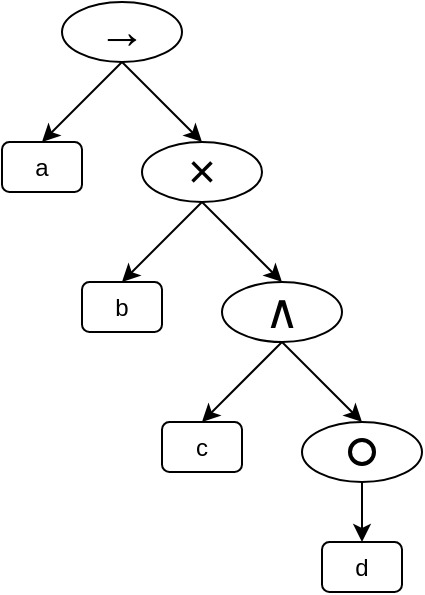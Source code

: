 <mxfile version="25.0.3">
  <diagram name="Page-1" id="cSjywBZwzF-xY7CQm3q_">
    <mxGraphModel dx="1050" dy="574" grid="1" gridSize="10" guides="1" tooltips="1" connect="1" arrows="1" fold="1" page="1" pageScale="1" pageWidth="700" pageHeight="320" math="0" shadow="0">
      <root>
        <mxCell id="0" />
        <mxCell id="1" parent="0" />
        <mxCell id="S6P9fDvg7jErVXKR_EZc-1" value="→" style="ellipse;whiteSpace=wrap;html=1;fontSize=24;" vertex="1" parent="1">
          <mxGeometry x="290" y="10" width="60" height="30" as="geometry" />
        </mxCell>
        <mxCell id="S6P9fDvg7jErVXKR_EZc-8" value="" style="endArrow=classic;html=1;rounded=0;fontFamily=Helvetica;fontSize=12;fontColor=default;entryX=0.5;entryY=0;entryDx=0;entryDy=0;" edge="1" parent="1" target="S6P9fDvg7jErVXKR_EZc-10">
          <mxGeometry width="50" height="50" relative="1" as="geometry">
            <mxPoint x="320" y="40" as="sourcePoint" />
            <mxPoint x="280" y="80" as="targetPoint" />
          </mxGeometry>
        </mxCell>
        <mxCell id="S6P9fDvg7jErVXKR_EZc-9" value="" style="endArrow=classic;html=1;rounded=0;fontFamily=Helvetica;fontSize=12;fontColor=default;exitX=0.5;exitY=1;exitDx=0;exitDy=0;" edge="1" parent="1" source="S6P9fDvg7jErVXKR_EZc-1">
          <mxGeometry width="50" height="50" relative="1" as="geometry">
            <mxPoint x="330" y="50" as="sourcePoint" />
            <mxPoint x="360" y="80" as="targetPoint" />
          </mxGeometry>
        </mxCell>
        <mxCell id="S6P9fDvg7jErVXKR_EZc-10" value="a" style="rounded=1;whiteSpace=wrap;html=1;strokeColor=default;align=center;verticalAlign=middle;fontFamily=Helvetica;fontSize=12;fontColor=default;fillColor=default;" vertex="1" parent="1">
          <mxGeometry x="260" y="80" width="40" height="25" as="geometry" />
        </mxCell>
        <mxCell id="S6P9fDvg7jErVXKR_EZc-11" value="×" style="ellipse;whiteSpace=wrap;html=1;fontSize=24;align=center;" vertex="1" parent="1">
          <mxGeometry x="330" y="80" width="60" height="30" as="geometry" />
        </mxCell>
        <mxCell id="S6P9fDvg7jErVXKR_EZc-14" value="" style="endArrow=classic;html=1;rounded=0;fontFamily=Helvetica;fontSize=12;fontColor=default;exitX=0.5;exitY=1;exitDx=0;exitDy=0;entryX=0.5;entryY=0;entryDx=0;entryDy=0;" edge="1" parent="1" source="S6P9fDvg7jErVXKR_EZc-11" target="S6P9fDvg7jErVXKR_EZc-17">
          <mxGeometry width="50" height="50" relative="1" as="geometry">
            <mxPoint x="330" y="50" as="sourcePoint" />
            <mxPoint x="360" y="160" as="targetPoint" />
          </mxGeometry>
        </mxCell>
        <mxCell id="S6P9fDvg7jErVXKR_EZc-15" value="c" style="rounded=1;whiteSpace=wrap;html=1;strokeColor=default;align=center;verticalAlign=middle;fontFamily=Helvetica;fontSize=12;fontColor=default;fillColor=default;" vertex="1" parent="1">
          <mxGeometry x="340" y="220" width="40" height="25" as="geometry" />
        </mxCell>
        <mxCell id="S6P9fDvg7jErVXKR_EZc-16" value="d" style="rounded=1;whiteSpace=wrap;html=1;strokeColor=default;align=center;verticalAlign=middle;fontFamily=Helvetica;fontSize=12;fontColor=default;fillColor=default;" vertex="1" parent="1">
          <mxGeometry x="420" y="280" width="40" height="25" as="geometry" />
        </mxCell>
        <mxCell id="S6P9fDvg7jErVXKR_EZc-17" value="b" style="rounded=1;whiteSpace=wrap;html=1;strokeColor=default;align=center;verticalAlign=middle;fontFamily=Helvetica;fontSize=12;fontColor=default;fillColor=default;" vertex="1" parent="1">
          <mxGeometry x="300" y="150" width="40" height="25" as="geometry" />
        </mxCell>
        <mxCell id="S6P9fDvg7jErVXKR_EZc-19" value="" style="endArrow=classic;html=1;rounded=0;fontFamily=Helvetica;fontSize=12;fontColor=default;exitX=0.5;exitY=1;exitDx=0;exitDy=0;entryX=0.5;entryY=0;entryDx=0;entryDy=0;" edge="1" parent="1" source="S6P9fDvg7jErVXKR_EZc-11" target="S6P9fDvg7jErVXKR_EZc-20">
          <mxGeometry width="50" height="50" relative="1" as="geometry">
            <mxPoint x="330" y="50" as="sourcePoint" />
            <mxPoint x="400" y="150" as="targetPoint" />
          </mxGeometry>
        </mxCell>
        <mxCell id="S6P9fDvg7jErVXKR_EZc-20" value="∧" style="ellipse;whiteSpace=wrap;html=1;fontSize=24;align=center;" vertex="1" parent="1">
          <mxGeometry x="370" y="150" width="60" height="30" as="geometry" />
        </mxCell>
        <mxCell id="S6P9fDvg7jErVXKR_EZc-21" value="" style="endArrow=classic;html=1;rounded=0;fontFamily=Helvetica;fontSize=12;fontColor=default;exitX=0.5;exitY=1;exitDx=0;exitDy=0;entryX=0.5;entryY=0;entryDx=0;entryDy=0;" edge="1" parent="1" source="S6P9fDvg7jErVXKR_EZc-20" target="S6P9fDvg7jErVXKR_EZc-15">
          <mxGeometry width="50" height="50" relative="1" as="geometry">
            <mxPoint x="370" y="120" as="sourcePoint" />
            <mxPoint x="330" y="160" as="targetPoint" />
          </mxGeometry>
        </mxCell>
        <mxCell id="S6P9fDvg7jErVXKR_EZc-22" value="" style="ellipse;whiteSpace=wrap;html=1;fontSize=24;align=center;" vertex="1" parent="1">
          <mxGeometry x="410" y="220" width="60" height="30" as="geometry" />
        </mxCell>
        <mxCell id="S6P9fDvg7jErVXKR_EZc-23" value="" style="endArrow=classic;html=1;rounded=0;fontFamily=Helvetica;fontSize=12;fontColor=default;exitX=0.5;exitY=1;exitDx=0;exitDy=0;entryX=0.5;entryY=0;entryDx=0;entryDy=0;" edge="1" parent="1" source="S6P9fDvg7jErVXKR_EZc-20" target="S6P9fDvg7jErVXKR_EZc-22">
          <mxGeometry width="50" height="50" relative="1" as="geometry">
            <mxPoint x="370" y="120" as="sourcePoint" />
            <mxPoint x="410" y="160" as="targetPoint" />
          </mxGeometry>
        </mxCell>
        <mxCell id="S6P9fDvg7jErVXKR_EZc-24" value="" style="endArrow=classic;html=1;rounded=0;fontFamily=Helvetica;fontSize=12;fontColor=default;exitX=0.5;exitY=1;exitDx=0;exitDy=0;entryX=0.5;entryY=0;entryDx=0;entryDy=0;" edge="1" parent="1" source="S6P9fDvg7jErVXKR_EZc-22" target="S6P9fDvg7jErVXKR_EZc-16">
          <mxGeometry width="50" height="50" relative="1" as="geometry">
            <mxPoint x="410" y="190" as="sourcePoint" />
            <mxPoint x="450" y="230" as="targetPoint" />
          </mxGeometry>
        </mxCell>
        <mxCell id="S6P9fDvg7jErVXKR_EZc-25" value="" style="ellipse;whiteSpace=wrap;html=1;strokeColor=default;align=center;verticalAlign=middle;fontFamily=Helvetica;fontSize=12;fontColor=default;fillColor=none;strokeWidth=2;" vertex="1" parent="1">
          <mxGeometry x="434" y="229" width="12" height="12" as="geometry" />
        </mxCell>
      </root>
    </mxGraphModel>
  </diagram>
</mxfile>
